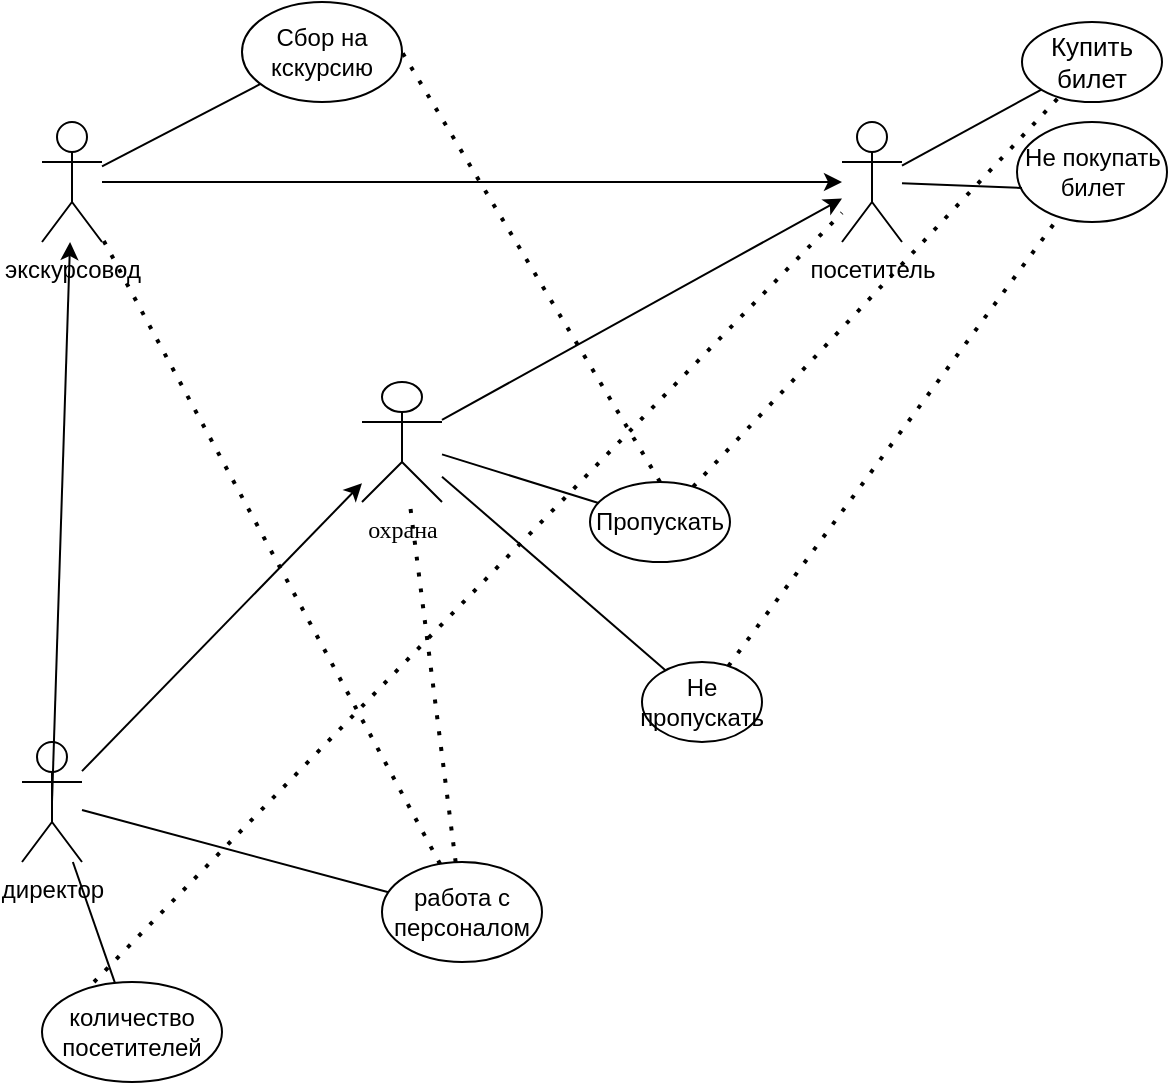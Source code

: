 <mxfile version="21.7.3" type="github">
  <diagram name="Страница — 1" id="lNvIKuf88lDfpVr18Ap9">
    <mxGraphModel dx="832" dy="479" grid="1" gridSize="10" guides="1" tooltips="1" connect="1" arrows="1" fold="1" page="1" pageScale="1" pageWidth="827" pageHeight="1169" math="0" shadow="0">
      <root>
        <mxCell id="0" />
        <mxCell id="1" parent="0" />
        <mxCell id="jIizF4aRrw68vPQj-nVH-1" value="охрана" style="shape=umlActor;verticalLabelPosition=bottom;verticalAlign=top;html=1;outlineConnect=0;labelPosition=center;align=center;fontFamily=Times New Roman;points=[[0,0.333,0,0,0],[0,1,0,0,0],[0.25,0.1,0,0,0],[0.5,0,0,0,0],[0.5,0.5,0,0,0],[0.75,0.1,0,0,0],[1,0.333,0,0,0],[1,1,0,0,0]];" vertex="1" parent="1">
          <mxGeometry x="300" y="200" width="40" height="60" as="geometry" />
        </mxCell>
        <mxCell id="jIizF4aRrw68vPQj-nVH-7" value="посетитель" style="shape=umlActor;verticalLabelPosition=bottom;verticalAlign=top;html=1;outlineConnect=0;" vertex="1" parent="1">
          <mxGeometry x="540" y="70" width="30" height="60" as="geometry" />
        </mxCell>
        <mxCell id="jIizF4aRrw68vPQj-nVH-9" value="экскурсовод" style="shape=umlActor;verticalLabelPosition=bottom;verticalAlign=top;html=1;outlineConnect=0;" vertex="1" parent="1">
          <mxGeometry x="140" y="70" width="30" height="60" as="geometry" />
        </mxCell>
        <mxCell id="jIizF4aRrw68vPQj-nVH-10" value="директор" style="shape=umlActor;verticalLabelPosition=bottom;verticalAlign=top;html=1;outlineConnect=0;" vertex="1" parent="1">
          <mxGeometry x="130" y="380" width="30" height="60" as="geometry" />
        </mxCell>
        <mxCell id="jIizF4aRrw68vPQj-nVH-11" value="" style="endArrow=classic;html=1;rounded=0;" edge="1" parent="1" source="jIizF4aRrw68vPQj-nVH-1" target="jIizF4aRrw68vPQj-nVH-7">
          <mxGeometry width="50" height="50" relative="1" as="geometry">
            <mxPoint x="300" y="230" as="sourcePoint" />
            <mxPoint x="350" y="180" as="targetPoint" />
          </mxGeometry>
        </mxCell>
        <mxCell id="jIizF4aRrw68vPQj-nVH-12" value="" style="endArrow=classic;html=1;rounded=0;exitX=0.5;exitY=0.5;exitDx=0;exitDy=0;exitPerimeter=0;" edge="1" parent="1" source="jIizF4aRrw68vPQj-nVH-10" target="jIizF4aRrw68vPQj-nVH-9">
          <mxGeometry width="50" height="50" relative="1" as="geometry">
            <mxPoint x="300" y="230" as="sourcePoint" />
            <mxPoint x="350" y="180" as="targetPoint" />
          </mxGeometry>
        </mxCell>
        <mxCell id="jIizF4aRrw68vPQj-nVH-13" value="" style="endArrow=classic;html=1;rounded=0;" edge="1" parent="1" source="jIizF4aRrw68vPQj-nVH-10" target="jIizF4aRrw68vPQj-nVH-1">
          <mxGeometry width="50" height="50" relative="1" as="geometry">
            <mxPoint x="300" y="230" as="sourcePoint" />
            <mxPoint x="350" y="180" as="targetPoint" />
          </mxGeometry>
        </mxCell>
        <mxCell id="jIizF4aRrw68vPQj-nVH-14" value="" style="endArrow=classic;html=1;rounded=0;" edge="1" parent="1" source="jIizF4aRrw68vPQj-nVH-9" target="jIizF4aRrw68vPQj-nVH-7">
          <mxGeometry width="50" height="50" relative="1" as="geometry">
            <mxPoint x="300" y="230" as="sourcePoint" />
            <mxPoint x="350" y="180" as="targetPoint" />
          </mxGeometry>
        </mxCell>
        <mxCell id="jIizF4aRrw68vPQj-nVH-15" value="&lt;span style=&quot;font-size: 13px;&quot;&gt;Купить билет&lt;/span&gt;" style="ellipse;whiteSpace=wrap;html=1;" vertex="1" parent="1">
          <mxGeometry x="630" y="20" width="70" height="40" as="geometry" />
        </mxCell>
        <mxCell id="jIizF4aRrw68vPQj-nVH-16" value="Не покупать билет" style="ellipse;whiteSpace=wrap;html=1;" vertex="1" parent="1">
          <mxGeometry x="627.5" y="70" width="75" height="50" as="geometry" />
        </mxCell>
        <mxCell id="jIizF4aRrw68vPQj-nVH-17" value="" style="endArrow=none;html=1;rounded=0;" edge="1" parent="1" source="jIizF4aRrw68vPQj-nVH-7" target="jIizF4aRrw68vPQj-nVH-15">
          <mxGeometry width="50" height="50" relative="1" as="geometry">
            <mxPoint x="520" y="230" as="sourcePoint" />
            <mxPoint x="570" y="180" as="targetPoint" />
          </mxGeometry>
        </mxCell>
        <mxCell id="jIizF4aRrw68vPQj-nVH-18" value="" style="endArrow=none;html=1;rounded=0;entryX=0.033;entryY=0.66;entryDx=0;entryDy=0;entryPerimeter=0;" edge="1" parent="1" source="jIizF4aRrw68vPQj-nVH-7" target="jIizF4aRrw68vPQj-nVH-16">
          <mxGeometry width="50" height="50" relative="1" as="geometry">
            <mxPoint x="520" y="230" as="sourcePoint" />
            <mxPoint x="570" y="180" as="targetPoint" />
          </mxGeometry>
        </mxCell>
        <mxCell id="jIizF4aRrw68vPQj-nVH-19" value="Пропускать" style="ellipse;whiteSpace=wrap;html=1;" vertex="1" parent="1">
          <mxGeometry x="414" y="250" width="70" height="40" as="geometry" />
        </mxCell>
        <mxCell id="jIizF4aRrw68vPQj-nVH-21" value="Не пропускать" style="ellipse;whiteSpace=wrap;html=1;" vertex="1" parent="1">
          <mxGeometry x="440" y="340" width="60" height="40" as="geometry" />
        </mxCell>
        <mxCell id="jIizF4aRrw68vPQj-nVH-23" value="" style="endArrow=none;html=1;rounded=0;" edge="1" parent="1" source="jIizF4aRrw68vPQj-nVH-1" target="jIizF4aRrw68vPQj-nVH-21">
          <mxGeometry width="50" height="50" relative="1" as="geometry">
            <mxPoint x="520" y="230" as="sourcePoint" />
            <mxPoint x="570" y="180" as="targetPoint" />
          </mxGeometry>
        </mxCell>
        <mxCell id="jIizF4aRrw68vPQj-nVH-24" value="" style="endArrow=none;html=1;rounded=0;" edge="1" parent="1" source="jIizF4aRrw68vPQj-nVH-1" target="jIizF4aRrw68vPQj-nVH-19">
          <mxGeometry width="50" height="50" relative="1" as="geometry">
            <mxPoint x="520" y="230" as="sourcePoint" />
            <mxPoint x="570" y="180" as="targetPoint" />
          </mxGeometry>
        </mxCell>
        <mxCell id="jIizF4aRrw68vPQj-nVH-25" value="" style="endArrow=none;dashed=1;html=1;dashPattern=1 3;strokeWidth=2;rounded=0;" edge="1" parent="1" source="jIizF4aRrw68vPQj-nVH-19" target="jIizF4aRrw68vPQj-nVH-15">
          <mxGeometry width="50" height="50" relative="1" as="geometry">
            <mxPoint x="520" y="230" as="sourcePoint" />
            <mxPoint x="570" y="180" as="targetPoint" />
          </mxGeometry>
        </mxCell>
        <mxCell id="jIizF4aRrw68vPQj-nVH-26" value="" style="endArrow=none;dashed=1;html=1;dashPattern=1 3;strokeWidth=2;rounded=0;" edge="1" parent="1" source="jIizF4aRrw68vPQj-nVH-21" target="jIizF4aRrw68vPQj-nVH-16">
          <mxGeometry width="50" height="50" relative="1" as="geometry">
            <mxPoint x="520" y="230" as="sourcePoint" />
            <mxPoint x="570" y="180" as="targetPoint" />
          </mxGeometry>
        </mxCell>
        <mxCell id="jIizF4aRrw68vPQj-nVH-27" value="Сбор на кскурсию" style="ellipse;whiteSpace=wrap;html=1;" vertex="1" parent="1">
          <mxGeometry x="240" y="10" width="80" height="50" as="geometry" />
        </mxCell>
        <mxCell id="jIizF4aRrw68vPQj-nVH-28" value="" style="endArrow=none;html=1;rounded=0;" edge="1" parent="1" source="jIizF4aRrw68vPQj-nVH-9" target="jIizF4aRrw68vPQj-nVH-27">
          <mxGeometry width="50" height="50" relative="1" as="geometry">
            <mxPoint x="280" y="230" as="sourcePoint" />
            <mxPoint x="330" y="180" as="targetPoint" />
          </mxGeometry>
        </mxCell>
        <mxCell id="jIizF4aRrw68vPQj-nVH-29" value="" style="endArrow=none;dashed=1;html=1;dashPattern=1 3;strokeWidth=2;rounded=0;entryX=1;entryY=0.5;entryDx=0;entryDy=0;exitX=0.5;exitY=0;exitDx=0;exitDy=0;" edge="1" parent="1" source="jIizF4aRrw68vPQj-nVH-19" target="jIizF4aRrw68vPQj-nVH-27">
          <mxGeometry width="50" height="50" relative="1" as="geometry">
            <mxPoint x="280" y="230" as="sourcePoint" />
            <mxPoint x="330" y="180" as="targetPoint" />
          </mxGeometry>
        </mxCell>
        <mxCell id="jIizF4aRrw68vPQj-nVH-30" value="работа с персоналом" style="ellipse;whiteSpace=wrap;html=1;" vertex="1" parent="1">
          <mxGeometry x="310" y="440" width="80" height="50" as="geometry" />
        </mxCell>
        <mxCell id="jIizF4aRrw68vPQj-nVH-31" value="количество посетителей" style="ellipse;whiteSpace=wrap;html=1;" vertex="1" parent="1">
          <mxGeometry x="140" y="500" width="90" height="50" as="geometry" />
        </mxCell>
        <mxCell id="jIizF4aRrw68vPQj-nVH-32" value="" style="endArrow=none;html=1;rounded=0;" edge="1" parent="1" source="jIizF4aRrw68vPQj-nVH-10" target="jIizF4aRrw68vPQj-nVH-31">
          <mxGeometry width="50" height="50" relative="1" as="geometry">
            <mxPoint x="180" y="510" as="sourcePoint" />
            <mxPoint x="330" y="530" as="targetPoint" />
          </mxGeometry>
        </mxCell>
        <mxCell id="jIizF4aRrw68vPQj-nVH-33" value="" style="endArrow=none;html=1;rounded=0;" edge="1" parent="1" source="jIizF4aRrw68vPQj-nVH-10" target="jIizF4aRrw68vPQj-nVH-30">
          <mxGeometry width="50" height="50" relative="1" as="geometry">
            <mxPoint x="280" y="580" as="sourcePoint" />
            <mxPoint x="330" y="530" as="targetPoint" />
          </mxGeometry>
        </mxCell>
        <mxCell id="jIizF4aRrw68vPQj-nVH-34" value="" style="endArrow=none;dashed=1;html=1;dashPattern=1 3;strokeWidth=2;rounded=0;exitX=0.289;exitY=0;exitDx=0;exitDy=0;exitPerimeter=0;" edge="1" parent="1" source="jIizF4aRrw68vPQj-nVH-31" target="jIizF4aRrw68vPQj-nVH-7">
          <mxGeometry width="50" height="50" relative="1" as="geometry">
            <mxPoint x="280" y="370" as="sourcePoint" />
            <mxPoint x="330" y="320" as="targetPoint" />
          </mxGeometry>
        </mxCell>
        <mxCell id="jIizF4aRrw68vPQj-nVH-35" value="" style="endArrow=none;dashed=1;html=1;dashPattern=1 3;strokeWidth=2;rounded=0;" edge="1" parent="1" source="jIizF4aRrw68vPQj-nVH-30" target="jIizF4aRrw68vPQj-nVH-1">
          <mxGeometry width="50" height="50" relative="1" as="geometry">
            <mxPoint x="280" y="370" as="sourcePoint" />
            <mxPoint x="330" y="320" as="targetPoint" />
          </mxGeometry>
        </mxCell>
        <mxCell id="jIizF4aRrw68vPQj-nVH-38" value="" style="endArrow=none;dashed=1;html=1;dashPattern=1 3;strokeWidth=2;rounded=0;exitX=0.363;exitY=0.02;exitDx=0;exitDy=0;exitPerimeter=0;" edge="1" parent="1" source="jIizF4aRrw68vPQj-nVH-30" target="jIizF4aRrw68vPQj-nVH-9">
          <mxGeometry width="50" height="50" relative="1" as="geometry">
            <mxPoint x="280" y="370" as="sourcePoint" />
            <mxPoint x="330" y="320" as="targetPoint" />
          </mxGeometry>
        </mxCell>
      </root>
    </mxGraphModel>
  </diagram>
</mxfile>
